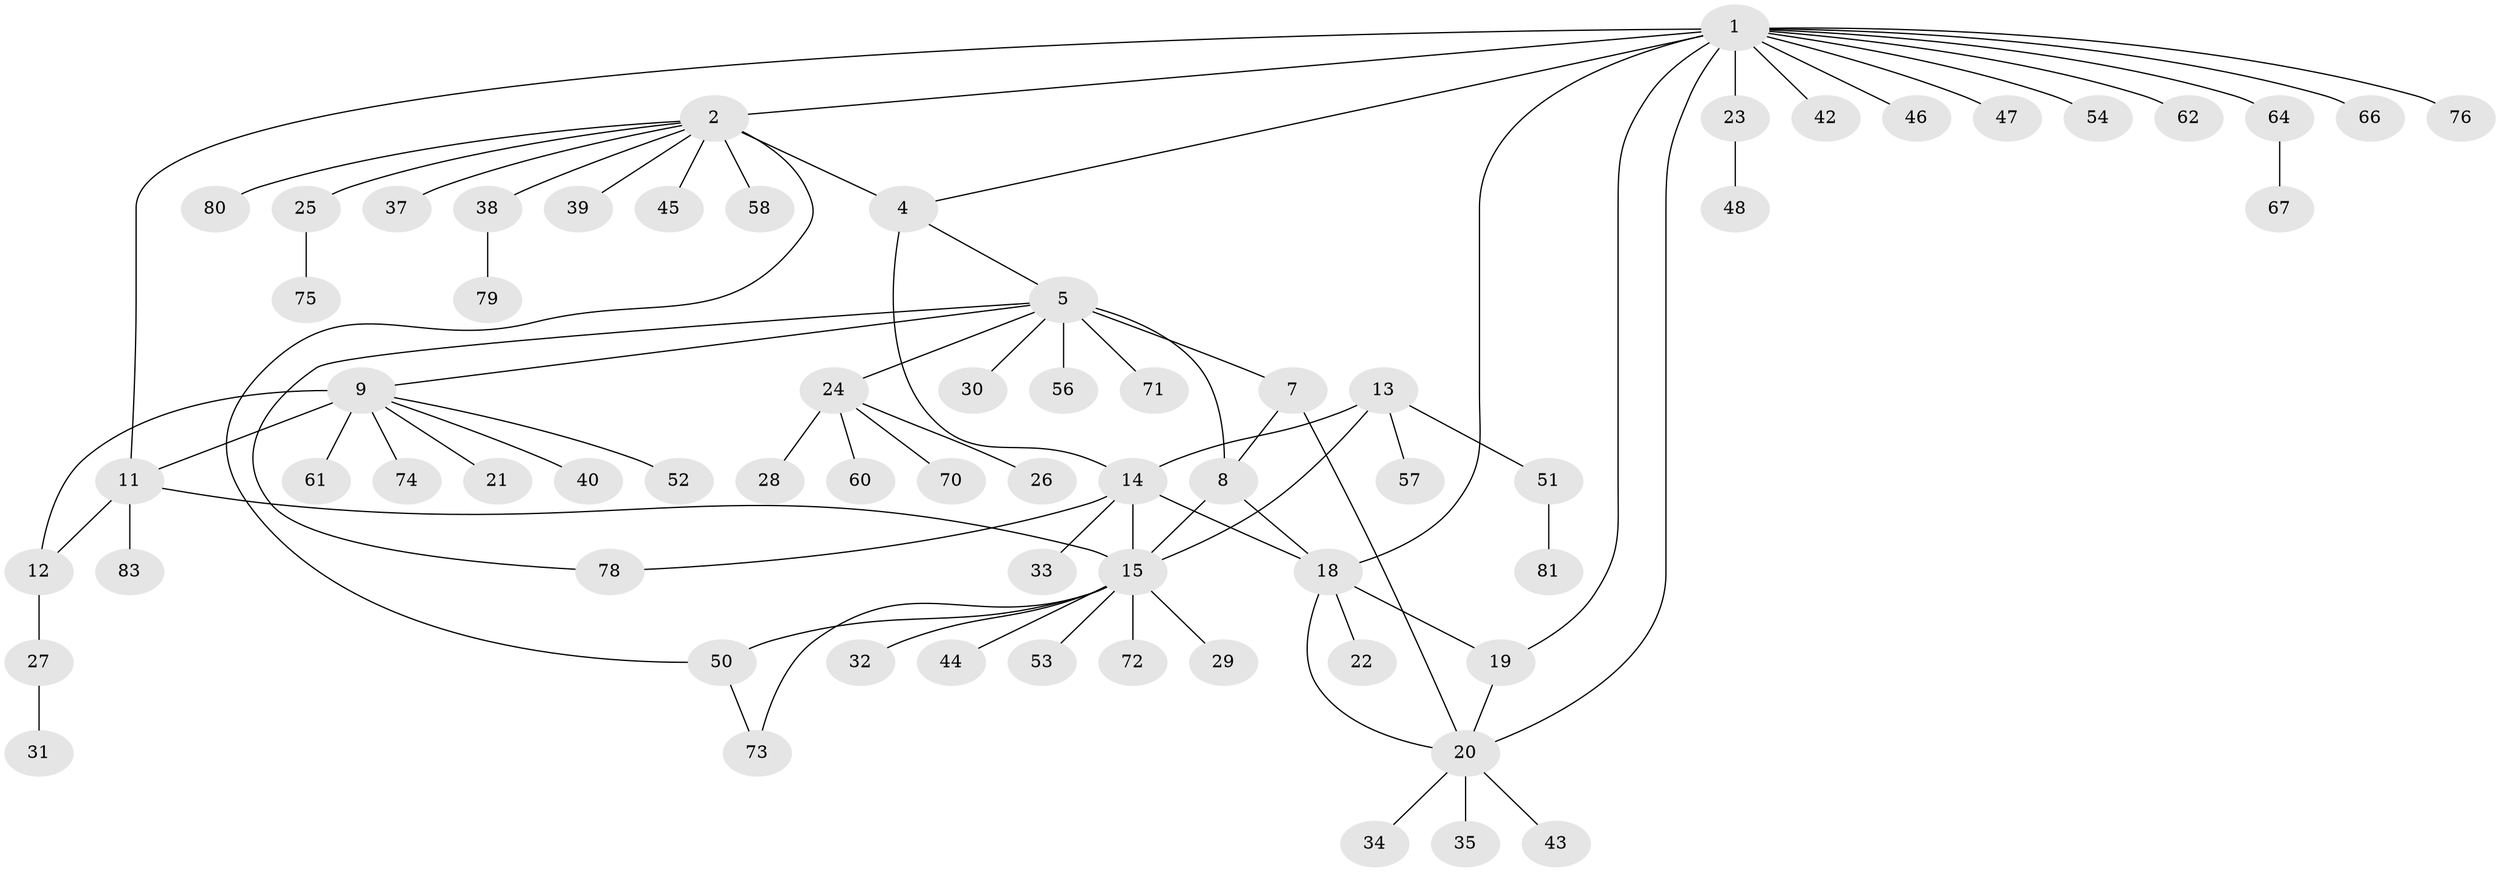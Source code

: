 // Generated by graph-tools (version 1.1) at 2025/24/03/03/25 07:24:17]
// undirected, 67 vertices, 82 edges
graph export_dot {
graph [start="1"]
  node [color=gray90,style=filled];
  1 [super="+17"];
  2 [super="+3"];
  4;
  5 [super="+6"];
  7;
  8 [super="+59"];
  9 [super="+10"];
  11 [super="+63"];
  12 [super="+41"];
  13 [super="+36"];
  14 [super="+77"];
  15 [super="+16"];
  18 [super="+55"];
  19;
  20 [super="+65"];
  21;
  22;
  23;
  24 [super="+68"];
  25;
  26;
  27;
  28 [super="+49"];
  29;
  30;
  31;
  32;
  33;
  34;
  35;
  37;
  38;
  39;
  40 [super="+69"];
  42;
  43;
  44;
  45;
  46;
  47;
  48;
  50;
  51;
  52;
  53;
  54;
  56;
  57;
  58;
  60;
  61;
  62;
  64;
  66;
  67;
  70;
  71;
  72;
  73;
  74;
  75;
  76;
  78 [super="+82"];
  79;
  80;
  81;
  83;
  1 -- 2 [weight=2];
  1 -- 4;
  1 -- 11 [weight=2];
  1 -- 42;
  1 -- 47;
  1 -- 76;
  1 -- 64;
  1 -- 66;
  1 -- 46;
  1 -- 18;
  1 -- 19;
  1 -- 20;
  1 -- 54;
  1 -- 23;
  1 -- 62;
  2 -- 4 [weight=2];
  2 -- 38;
  2 -- 45;
  2 -- 37;
  2 -- 39;
  2 -- 80;
  2 -- 50;
  2 -- 25;
  2 -- 58;
  4 -- 14;
  4 -- 5;
  5 -- 7 [weight=2];
  5 -- 8 [weight=2];
  5 -- 9;
  5 -- 24;
  5 -- 30;
  5 -- 56;
  5 -- 71;
  5 -- 78;
  7 -- 8;
  7 -- 20;
  8 -- 15;
  8 -- 18;
  9 -- 11 [weight=2];
  9 -- 12 [weight=2];
  9 -- 21;
  9 -- 52;
  9 -- 40;
  9 -- 74;
  9 -- 61;
  11 -- 12;
  11 -- 83;
  11 -- 15;
  12 -- 27;
  13 -- 14;
  13 -- 15 [weight=2];
  13 -- 57;
  13 -- 51;
  14 -- 15 [weight=2];
  14 -- 18;
  14 -- 33;
  14 -- 78;
  15 -- 44;
  15 -- 50;
  15 -- 73;
  15 -- 32;
  15 -- 72;
  15 -- 53;
  15 -- 29;
  18 -- 19;
  18 -- 20;
  18 -- 22;
  19 -- 20;
  20 -- 34;
  20 -- 35;
  20 -- 43;
  23 -- 48;
  24 -- 26;
  24 -- 28;
  24 -- 60;
  24 -- 70;
  25 -- 75;
  27 -- 31;
  38 -- 79;
  50 -- 73;
  51 -- 81;
  64 -- 67;
}
